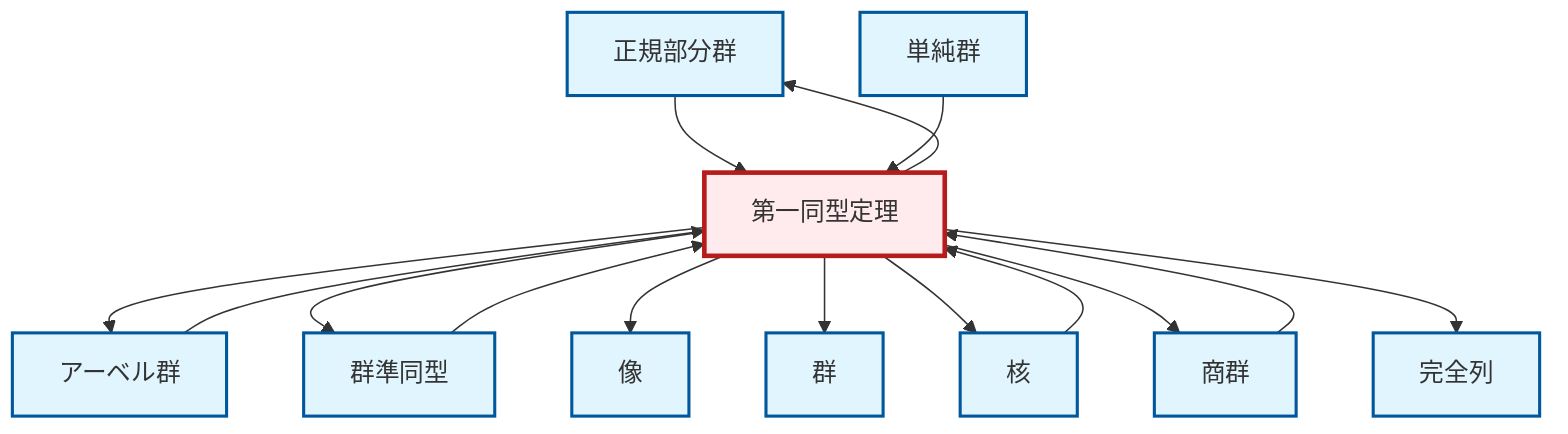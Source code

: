 graph TD
    classDef definition fill:#e1f5fe,stroke:#01579b,stroke-width:2px
    classDef theorem fill:#f3e5f5,stroke:#4a148c,stroke-width:2px
    classDef axiom fill:#fff3e0,stroke:#e65100,stroke-width:2px
    classDef example fill:#e8f5e9,stroke:#1b5e20,stroke-width:2px
    classDef current fill:#ffebee,stroke:#b71c1c,stroke-width:3px
    def-group["群"]:::definition
    def-normal-subgroup["正規部分群"]:::definition
    def-kernel["核"]:::definition
    def-quotient-group["商群"]:::definition
    def-homomorphism["群準同型"]:::definition
    def-abelian-group["アーベル群"]:::definition
    def-exact-sequence["完全列"]:::definition
    def-image["像"]:::definition
    def-simple-group["単純群"]:::definition
    thm-first-isomorphism["第一同型定理"]:::theorem
    thm-first-isomorphism --> def-abelian-group
    thm-first-isomorphism --> def-homomorphism
    def-normal-subgroup --> thm-first-isomorphism
    thm-first-isomorphism --> def-image
    def-homomorphism --> thm-first-isomorphism
    def-kernel --> thm-first-isomorphism
    def-simple-group --> thm-first-isomorphism
    thm-first-isomorphism --> def-group
    thm-first-isomorphism --> def-kernel
    thm-first-isomorphism --> def-normal-subgroup
    thm-first-isomorphism --> def-quotient-group
    def-quotient-group --> thm-first-isomorphism
    def-abelian-group --> thm-first-isomorphism
    thm-first-isomorphism --> def-exact-sequence
    class thm-first-isomorphism current